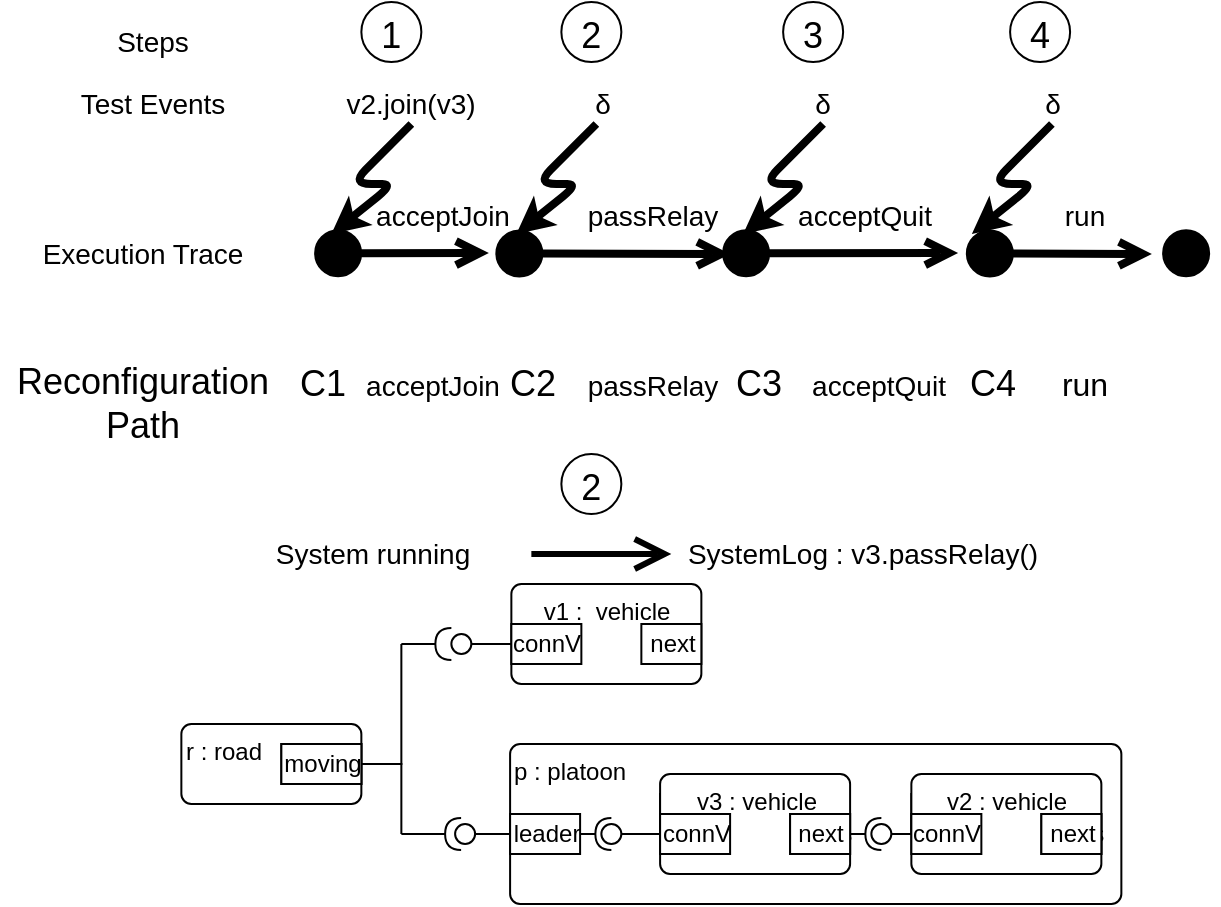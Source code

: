 <mxfile version="15.5.5" type="github">
  <diagram id="lkJuV_8Hjz_u02hnOVFe" name="Page-1">
    <mxGraphModel dx="1355" dy="1962" grid="1" gridSize="10" guides="1" tooltips="1" connect="1" arrows="1" fold="1" page="1" pageScale="1" pageWidth="827" pageHeight="1169" math="0" shadow="0">
      <root>
        <mxCell id="0" />
        <mxCell id="1" parent="0" />
        <mxCell id="5u9mOlkTlji1emKZOkSA-1" value="p : platoon" style="html=1;align=left;verticalAlign=top;rounded=1;absoluteArcSize=1;arcSize=10;dashed=0;" parent="1" vertex="1">
          <mxGeometry x="362.05" y="271" width="305.63" height="80" as="geometry" />
        </mxCell>
        <mxCell id="5u9mOlkTlji1emKZOkSA-2" value="connV" style="html=1;" parent="1" vertex="1">
          <mxGeometry x="437.05" y="296" width="50" height="20" as="geometry" />
        </mxCell>
        <mxCell id="5u9mOlkTlji1emKZOkSA-3" value="v3 : vehicle" style="html=1;align=center;verticalAlign=top;rounded=1;absoluteArcSize=1;arcSize=10;dashed=0;" parent="1" vertex="1">
          <mxGeometry x="437.05" y="286" width="95" height="50" as="geometry" />
        </mxCell>
        <mxCell id="5u9mOlkTlji1emKZOkSA-4" value="connV" style="html=1;" parent="1" vertex="1">
          <mxGeometry x="437.05" y="306" width="35" height="20" as="geometry" />
        </mxCell>
        <mxCell id="5u9mOlkTlji1emKZOkSA-5" value="docks" style="html=1;" parent="1" vertex="1">
          <mxGeometry x="502.05" y="306" width="30" height="20" as="geometry" />
        </mxCell>
        <mxCell id="5u9mOlkTlji1emKZOkSA-6" value="connV" style="html=1;" parent="1" vertex="1">
          <mxGeometry x="562.68" y="296" width="50" height="20" as="geometry" />
        </mxCell>
        <mxCell id="5u9mOlkTlji1emKZOkSA-7" value="v2 : vehicle" style="html=1;align=center;verticalAlign=top;rounded=1;absoluteArcSize=1;arcSize=10;dashed=0;" parent="1" vertex="1">
          <mxGeometry x="562.68" y="286" width="95" height="50" as="geometry" />
        </mxCell>
        <mxCell id="5u9mOlkTlji1emKZOkSA-8" value="connV" style="html=1;" parent="1" vertex="1">
          <mxGeometry x="562.68" y="306" width="35" height="20" as="geometry" />
        </mxCell>
        <mxCell id="5u9mOlkTlji1emKZOkSA-9" value="" style="rounded=0;orthogonalLoop=1;jettySize=auto;html=1;endArrow=none;endFill=0;exitX=0;exitY=0.5;exitDx=0;exitDy=0;" parent="1" source="5u9mOlkTlji1emKZOkSA-8" target="5u9mOlkTlji1emKZOkSA-11" edge="1">
          <mxGeometry relative="1" as="geometry">
            <mxPoint x="532.05" y="316" as="sourcePoint" />
          </mxGeometry>
        </mxCell>
        <mxCell id="5u9mOlkTlji1emKZOkSA-10" value="" style="rounded=0;orthogonalLoop=1;jettySize=auto;html=1;endArrow=halfCircle;endFill=0;endSize=6;strokeWidth=1;exitX=1;exitY=0.5;exitDx=0;exitDy=0;" parent="1" source="5u9mOlkTlji1emKZOkSA-22" edge="1">
          <mxGeometry relative="1" as="geometry">
            <mxPoint x="537.68" y="356" as="sourcePoint" />
            <mxPoint x="547.68" y="316" as="targetPoint" />
            <Array as="points">
              <mxPoint x="547.68" y="316" />
            </Array>
          </mxGeometry>
        </mxCell>
        <mxCell id="5u9mOlkTlji1emKZOkSA-11" value="" style="ellipse;whiteSpace=wrap;html=1;fontFamily=Helvetica;fontSize=12;fontColor=#000000;align=center;strokeColor=#000000;fillColor=#ffffff;points=[];aspect=fixed;resizable=0;" parent="1" vertex="1">
          <mxGeometry x="542.68" y="311" width="10" height="10" as="geometry" />
        </mxCell>
        <mxCell id="5u9mOlkTlji1emKZOkSA-12" value="docks" style="html=1;" parent="1" vertex="1">
          <mxGeometry x="627.68" y="306" width="30" height="20" as="geometry" />
        </mxCell>
        <mxCell id="5u9mOlkTlji1emKZOkSA-13" value="leader" style="html=1;" parent="1" vertex="1">
          <mxGeometry x="362.05" y="306" width="35" height="20" as="geometry" />
        </mxCell>
        <mxCell id="5u9mOlkTlji1emKZOkSA-14" value="" style="rounded=0;orthogonalLoop=1;jettySize=auto;html=1;endArrow=none;endFill=0;exitX=0;exitY=0.5;exitDx=0;exitDy=0;" parent="1" source="5u9mOlkTlji1emKZOkSA-4" edge="1">
          <mxGeometry relative="1" as="geometry">
            <mxPoint x="457.68" y="386" as="sourcePoint" />
            <mxPoint x="417.05" y="316" as="targetPoint" />
            <Array as="points" />
          </mxGeometry>
        </mxCell>
        <mxCell id="5u9mOlkTlji1emKZOkSA-15" value="" style="rounded=0;orthogonalLoop=1;jettySize=auto;html=1;endArrow=halfCircle;endFill=0;endSize=6;strokeWidth=1;" parent="1" edge="1">
          <mxGeometry relative="1" as="geometry">
            <mxPoint x="420.05" y="316" as="sourcePoint" />
            <mxPoint x="420.05" y="316" as="targetPoint" />
          </mxGeometry>
        </mxCell>
        <mxCell id="5u9mOlkTlji1emKZOkSA-16" value="" style="ellipse;whiteSpace=wrap;html=1;fontFamily=Helvetica;fontSize=12;fontColor=#000000;align=center;strokeColor=#000000;fillColor=#ffffff;points=[];aspect=fixed;resizable=0;" parent="1" vertex="1">
          <mxGeometry x="407.68" y="311" width="10" height="10" as="geometry" />
        </mxCell>
        <mxCell id="5u9mOlkTlji1emKZOkSA-17" value="" style="rounded=0;orthogonalLoop=1;jettySize=auto;html=1;endArrow=halfCircle;endFill=0;endSize=6;strokeWidth=1;exitX=1;exitY=0.5;exitDx=0;exitDy=0;" parent="1" source="5u9mOlkTlji1emKZOkSA-13" edge="1">
          <mxGeometry relative="1" as="geometry">
            <mxPoint x="437.05" y="316" as="sourcePoint" />
            <mxPoint x="412.68" y="316" as="targetPoint" />
            <Array as="points" />
          </mxGeometry>
        </mxCell>
        <mxCell id="5u9mOlkTlji1emKZOkSA-21" value="2" style="ellipse;fillColor=#ffffff;strokeColor=#000000;fontSize=18;" parent="1" vertex="1">
          <mxGeometry x="387.68" y="126" width="30" height="30" as="geometry" />
        </mxCell>
        <mxCell id="5u9mOlkTlji1emKZOkSA-22" value="next" style="html=1;" parent="1" vertex="1">
          <mxGeometry x="502.05" y="306" width="30" height="20" as="geometry" />
        </mxCell>
        <mxCell id="5u9mOlkTlji1emKZOkSA-23" value="next" style="html=1;" parent="1" vertex="1">
          <mxGeometry x="627.68" y="306" width="30" height="20" as="geometry" />
        </mxCell>
        <mxCell id="5u9mOlkTlji1emKZOkSA-24" value="&lt;div align=&quot;left&quot;&gt;r : road&lt;/div&gt;" style="html=1;align=left;verticalAlign=top;rounded=1;absoluteArcSize=1;arcSize=10;dashed=0;" parent="1" vertex="1">
          <mxGeometry x="197.68" y="261" width="90" height="40" as="geometry" />
        </mxCell>
        <mxCell id="5u9mOlkTlji1emKZOkSA-25" value="" style="rounded=0;orthogonalLoop=1;jettySize=auto;html=1;endArrow=none;endFill=0;exitX=1;exitY=0.5;exitDx=0;exitDy=0;" parent="1" source="5u9mOlkTlji1emKZOkSA-24" edge="1">
          <mxGeometry relative="1" as="geometry">
            <mxPoint x="422.68" y="396" as="sourcePoint" />
            <mxPoint x="307.68" y="221" as="targetPoint" />
            <Array as="points">
              <mxPoint x="307.68" y="281" />
              <mxPoint x="307.68" y="221" />
            </Array>
          </mxGeometry>
        </mxCell>
        <mxCell id="5u9mOlkTlji1emKZOkSA-26" value="v1 :&amp;nbsp; vehicle" style="html=1;align=center;verticalAlign=top;rounded=1;absoluteArcSize=1;arcSize=10;dashed=0;" parent="1" vertex="1">
          <mxGeometry x="362.68" y="191" width="95" height="50" as="geometry" />
        </mxCell>
        <mxCell id="5u9mOlkTlji1emKZOkSA-27" value="connV" style="html=1;" parent="1" vertex="1">
          <mxGeometry x="362.68" y="211" width="35" height="20" as="geometry" />
        </mxCell>
        <mxCell id="5u9mOlkTlji1emKZOkSA-28" value="next" style="html=1;" parent="1" vertex="1">
          <mxGeometry x="427.68" y="211" width="30" height="20" as="geometry" />
        </mxCell>
        <mxCell id="5u9mOlkTlji1emKZOkSA-29" value="" style="rounded=0;orthogonalLoop=1;jettySize=auto;html=1;endArrow=none;endFill=0;exitX=1;exitY=0.5;exitDx=0;exitDy=0;" parent="1" source="5u9mOlkTlji1emKZOkSA-24" edge="1">
          <mxGeometry relative="1" as="geometry">
            <mxPoint x="285.68" y="400" as="sourcePoint" />
            <mxPoint x="307.68" y="316" as="targetPoint" />
            <Array as="points">
              <mxPoint x="307.68" y="281" />
            </Array>
          </mxGeometry>
        </mxCell>
        <mxCell id="5u9mOlkTlji1emKZOkSA-30" value="" style="ellipse;whiteSpace=wrap;html=1;fontFamily=Helvetica;fontSize=12;fontColor=#000000;align=center;strokeColor=#000000;fillColor=#ffffff;points=[];aspect=fixed;resizable=0;" parent="1" vertex="1">
          <mxGeometry x="334.55" y="311" width="10" height="10" as="geometry" />
        </mxCell>
        <mxCell id="5u9mOlkTlji1emKZOkSA-31" value="" style="rounded=1;orthogonalLoop=1;jettySize=auto;html=1;endArrow=halfCircle;endFill=0;endSize=6;strokeWidth=1;targetPerimeterSpacing=-3;sourcePerimeterSpacing=0;" parent="1" target="5u9mOlkTlji1emKZOkSA-30" edge="1">
          <mxGeometry relative="1" as="geometry">
            <mxPoint x="307.68" y="316" as="sourcePoint" />
            <mxPoint x="339.55" y="316" as="targetPoint" />
            <Array as="points">
              <mxPoint x="317.68" y="316" />
              <mxPoint x="327.68" y="316" />
            </Array>
          </mxGeometry>
        </mxCell>
        <mxCell id="5u9mOlkTlji1emKZOkSA-32" value="connV" style="html=1;" parent="1" vertex="1">
          <mxGeometry x="247.68" y="271" width="40" height="20" as="geometry" />
        </mxCell>
        <mxCell id="5u9mOlkTlji1emKZOkSA-33" value="moving" style="html=1;" parent="1" vertex="1">
          <mxGeometry x="247.68" y="271" width="40" height="20" as="geometry" />
        </mxCell>
        <mxCell id="5u9mOlkTlji1emKZOkSA-34" value="" style="rounded=0;orthogonalLoop=1;jettySize=auto;html=1;endArrow=none;endFill=0;exitX=0;exitY=0.5;exitDx=0;exitDy=0;" parent="1" source="5u9mOlkTlji1emKZOkSA-13" edge="1">
          <mxGeometry relative="1" as="geometry">
            <mxPoint x="359.55" y="316" as="sourcePoint" />
            <mxPoint x="344.55" y="316" as="targetPoint" />
          </mxGeometry>
        </mxCell>
        <mxCell id="5u9mOlkTlji1emKZOkSA-35" value="" style="ellipse;whiteSpace=wrap;html=1;fontFamily=Helvetica;fontSize=12;fontColor=#000000;align=center;strokeColor=#000000;fillColor=#ffffff;points=[];aspect=fixed;resizable=0;" parent="1" vertex="1">
          <mxGeometry x="332.68" y="216" width="10" height="10" as="geometry" />
        </mxCell>
        <mxCell id="5u9mOlkTlji1emKZOkSA-36" value="" style="rounded=0;orthogonalLoop=1;jettySize=auto;html=1;endArrow=halfCircle;endFill=0;endSize=6;strokeWidth=1;" parent="1" target="5u9mOlkTlji1emKZOkSA-35" edge="1">
          <mxGeometry relative="1" as="geometry">
            <mxPoint x="307.68" y="221" as="sourcePoint" />
            <mxPoint x="337.68" y="211" as="targetPoint" />
            <Array as="points" />
          </mxGeometry>
        </mxCell>
        <mxCell id="5u9mOlkTlji1emKZOkSA-37" value="" style="rounded=0;orthogonalLoop=1;jettySize=auto;html=1;endArrow=none;endFill=0;exitX=0;exitY=0.5;exitDx=0;exitDy=0;" parent="1" edge="1">
          <mxGeometry relative="1" as="geometry">
            <mxPoint x="362.68" y="221" as="sourcePoint" />
            <mxPoint x="342.68" y="221" as="targetPoint" />
          </mxGeometry>
        </mxCell>
        <mxCell id="5u9mOlkTlji1emKZOkSA-38" value="&lt;font style=&quot;font-size: 14px&quot;&gt;System running&lt;br&gt;&lt;/font&gt;" style="text;html=1;align=center;verticalAlign=middle;resizable=0;points=[];autosize=1;" parent="1" vertex="1">
          <mxGeometry x="237.68" y="166" width="110" height="20" as="geometry" />
        </mxCell>
        <mxCell id="5u9mOlkTlji1emKZOkSA-39" value="" style="endArrow=open;endFill=1;endSize=12;html=1;strokeWidth=3;" parent="1" edge="1">
          <mxGeometry width="160" relative="1" as="geometry">
            <mxPoint x="372.68" y="176" as="sourcePoint" />
            <mxPoint x="442.68" y="176" as="targetPoint" />
          </mxGeometry>
        </mxCell>
        <mxCell id="5u9mOlkTlji1emKZOkSA-40" value="&lt;font style=&quot;font-size: 14px&quot;&gt;SystemLog : v3.passRelay()&lt;/font&gt;" style="text;html=1;align=center;verticalAlign=middle;resizable=0;points=[];autosize=1;" parent="1" vertex="1">
          <mxGeometry x="442.68" y="166" width="190" height="20" as="geometry" />
        </mxCell>
        <mxCell id="pqJGfPliOIPzBImoTOdj-1" value="&lt;font style=&quot;font-size: 14px&quot;&gt;Test Events &lt;/font&gt;" style="text;html=1;align=center;verticalAlign=middle;resizable=0;points=[];autosize=1;fontSize=18;" parent="1" vertex="1">
          <mxGeometry x="137.68" y="-65" width="90" height="30" as="geometry" />
        </mxCell>
        <mxCell id="pqJGfPliOIPzBImoTOdj-2" value="Reconfiguration&lt;br&gt;Path" style="text;html=1;align=center;verticalAlign=middle;resizable=0;points=[];autosize=1;fontSize=18;" parent="1" vertex="1">
          <mxGeometry x="107.68" y="76" width="140" height="50" as="geometry" />
        </mxCell>
        <mxCell id="pqJGfPliOIPzBImoTOdj-3" value="" style="endArrow=open;startArrow=circle;endFill=0;startFill=1;endSize=8;html=1;strokeWidth=4;fontSize=18;" parent="1" edge="1">
          <mxGeometry width="160" relative="1" as="geometry">
            <mxPoint x="262.06" y="25.67" as="sourcePoint" />
            <mxPoint x="351.44" y="25.5" as="targetPoint" />
          </mxGeometry>
        </mxCell>
        <mxCell id="pqJGfPliOIPzBImoTOdj-4" value="C1" style="text;html=1;align=center;verticalAlign=middle;resizable=0;points=[];autosize=1;fontSize=18;" parent="1" vertex="1">
          <mxGeometry x="247.68" y="76" width="40" height="30" as="geometry" />
        </mxCell>
        <mxCell id="pqJGfPliOIPzBImoTOdj-5" value="" style="endArrow=open;startArrow=circle;endFill=0;startFill=1;endSize=8;html=1;strokeWidth=4;fontSize=18;" parent="1" edge="1">
          <mxGeometry width="160" relative="1" as="geometry">
            <mxPoint x="466.06" y="25.67" as="sourcePoint" />
            <mxPoint x="586.06" y="25.5" as="targetPoint" />
          </mxGeometry>
        </mxCell>
        <mxCell id="pqJGfPliOIPzBImoTOdj-6" value="" style="endArrow=open;startArrow=circle;endFill=0;startFill=1;endSize=8;html=1;strokeWidth=4;fontSize=18;" parent="1" edge="1">
          <mxGeometry width="160" relative="1" as="geometry">
            <mxPoint x="587.93" y="25.67" as="sourcePoint" />
            <mxPoint x="682.94" y="26" as="targetPoint" />
          </mxGeometry>
        </mxCell>
        <mxCell id="pqJGfPliOIPzBImoTOdj-7" value="" style="endArrow=none;startArrow=circle;endFill=0;startFill=1;endSize=8;html=1;strokeWidth=4;fontSize=18;" parent="1" edge="1">
          <mxGeometry width="160" relative="1" as="geometry">
            <mxPoint x="686.06" y="25.84" as="sourcePoint" />
            <mxPoint x="706.06" y="25.5" as="targetPoint" />
          </mxGeometry>
        </mxCell>
        <mxCell id="pqJGfPliOIPzBImoTOdj-8" value="C4" style="text;html=1;align=center;verticalAlign=middle;resizable=0;points=[];autosize=1;fontSize=18;" parent="1" vertex="1">
          <mxGeometry x="582.68" y="76" width="40" height="30" as="geometry" />
        </mxCell>
        <mxCell id="pqJGfPliOIPzBImoTOdj-9" value="&lt;font style=&quot;font-size: 14px&quot;&gt;passRelay&lt;/font&gt;" style="text;html=1;align=center;verticalAlign=middle;resizable=0;points=[];autosize=1;fontSize=18;" parent="1" vertex="1">
          <mxGeometry x="392.68" y="-9" width="80" height="30" as="geometry" />
        </mxCell>
        <mxCell id="pqJGfPliOIPzBImoTOdj-10" value="" style="endArrow=classic;html=1;strokeWidth=4;fontSize=18;" parent="1" edge="1">
          <mxGeometry width="50" height="50" relative="1" as="geometry">
            <mxPoint x="405.18" y="-39" as="sourcePoint" />
            <mxPoint x="365.18" y="16" as="targetPoint" />
            <Array as="points">
              <mxPoint x="375.18" y="-9" />
              <mxPoint x="396.18" y="-9" />
            </Array>
          </mxGeometry>
        </mxCell>
        <mxCell id="pqJGfPliOIPzBImoTOdj-11" value="&lt;font style=&quot;font-size: 14px&quot;&gt;v2.join(v3)&lt;/font&gt;" style="text;html=1;align=center;verticalAlign=middle;resizable=0;points=[];autosize=1;fontSize=18;" parent="1" vertex="1">
          <mxGeometry x="272.06" y="-65" width="80" height="30" as="geometry" />
        </mxCell>
        <mxCell id="pqJGfPliOIPzBImoTOdj-12" value="" style="endArrow=open;startArrow=circle;endFill=0;startFill=1;endSize=8;html=1;strokeWidth=4;fontSize=18;" parent="1" edge="1">
          <mxGeometry width="160" relative="1" as="geometry">
            <mxPoint x="352.68" y="25.67" as="sourcePoint" />
            <mxPoint x="472.06" y="26" as="targetPoint" />
          </mxGeometry>
        </mxCell>
        <mxCell id="pqJGfPliOIPzBImoTOdj-13" value="C2" style="text;html=1;align=center;verticalAlign=middle;resizable=0;points=[];autosize=1;fontSize=18;" parent="1" vertex="1">
          <mxGeometry x="352.68" y="76" width="40" height="30" as="geometry" />
        </mxCell>
        <mxCell id="pqJGfPliOIPzBImoTOdj-14" value="C3" style="text;html=1;align=center;verticalAlign=middle;resizable=0;points=[];autosize=1;fontSize=18;" parent="1" vertex="1">
          <mxGeometry x="466.06" y="76" width="40" height="30" as="geometry" />
        </mxCell>
        <mxCell id="pqJGfPliOIPzBImoTOdj-15" value="&lt;font style=&quot;font-size: 14px&quot;&gt;run&lt;/font&gt;" style="text;html=1;align=center;verticalAlign=middle;resizable=0;points=[];autosize=1;fontSize=18;" parent="1" vertex="1">
          <mxGeometry x="628.56" y="-9" width="40" height="30" as="geometry" />
        </mxCell>
        <mxCell id="pqJGfPliOIPzBImoTOdj-16" value="4" style="ellipse;fillColor=#ffffff;strokeColor=#000000;fontSize=18;" parent="1" vertex="1">
          <mxGeometry x="612.05" y="-100" width="30" height="30" as="geometry" />
        </mxCell>
        <mxCell id="pqJGfPliOIPzBImoTOdj-17" value="3" style="ellipse;fillColor=#ffffff;strokeColor=#000000;fontSize=18;" parent="1" vertex="1">
          <mxGeometry x="498.56" y="-100" width="30" height="30" as="geometry" />
        </mxCell>
        <mxCell id="pqJGfPliOIPzBImoTOdj-18" value="2" style="ellipse;fillColor=#ffffff;strokeColor=#000000;fontSize=18;" parent="1" vertex="1">
          <mxGeometry x="387.68" y="-100" width="30" height="30" as="geometry" />
        </mxCell>
        <mxCell id="pqJGfPliOIPzBImoTOdj-19" value="1" style="ellipse;fillColor=#ffffff;strokeColor=#000000;fontSize=18;" parent="1" vertex="1">
          <mxGeometry x="287.68" y="-100" width="30" height="30" as="geometry" />
        </mxCell>
        <mxCell id="pqJGfPliOIPzBImoTOdj-20" value="&lt;font style=&quot;font-size: 14px&quot;&gt;acceptJoin&lt;/font&gt;" style="text;html=1;align=center;verticalAlign=middle;resizable=0;points=[];autosize=1;fontSize=18;" parent="1" vertex="1">
          <mxGeometry x="287.68" y="-9" width="80" height="30" as="geometry" />
        </mxCell>
        <mxCell id="pqJGfPliOIPzBImoTOdj-21" value="&lt;font style=&quot;font-size: 14px&quot;&gt;acceptQuit&lt;/font&gt;" style="text;html=1;align=center;verticalAlign=middle;resizable=0;points=[];autosize=1;fontSize=18;" parent="1" vertex="1">
          <mxGeometry x="498.56" y="-9" width="80" height="30" as="geometry" />
        </mxCell>
        <mxCell id="pqJGfPliOIPzBImoTOdj-22" value="&lt;font style=&quot;font-size: 14px&quot;&gt; δ&lt;/font&gt;" style="text;html=1;align=center;verticalAlign=middle;resizable=0;points=[];autosize=1;fontSize=18;" parent="1" vertex="1">
          <mxGeometry x="507.68" y="-65" width="20" height="30" as="geometry" />
        </mxCell>
        <mxCell id="pqJGfPliOIPzBImoTOdj-23" value="&lt;font style=&quot;font-size: 14px&quot;&gt; δ&lt;/font&gt;" style="text;html=1;align=center;verticalAlign=middle;resizable=0;points=[];autosize=1;fontSize=18;" parent="1" vertex="1">
          <mxGeometry x="397.68" y="-65" width="20" height="30" as="geometry" />
        </mxCell>
        <mxCell id="pqJGfPliOIPzBImoTOdj-24" value="&lt;font style=&quot;font-size: 14px&quot;&gt;Steps&lt;/font&gt;" style="text;html=1;align=center;verticalAlign=middle;resizable=0;points=[];autosize=1;strokeColor=none;" parent="1" vertex="1">
          <mxGeometry x="157.68" y="-90" width="50" height="20" as="geometry" />
        </mxCell>
        <mxCell id="pqJGfPliOIPzBImoTOdj-25" value="&lt;font style=&quot;font-size: 14px&quot;&gt;Execution Trace&lt;/font&gt;" style="text;html=1;align=center;verticalAlign=middle;resizable=0;points=[];autosize=1;strokeColor=none;" parent="1" vertex="1">
          <mxGeometry x="117.68" y="16" width="120" height="20" as="geometry" />
        </mxCell>
        <mxCell id="pqJGfPliOIPzBImoTOdj-26" value="&lt;font style=&quot;font-size: 16px&quot;&gt;run&lt;/font&gt;" style="text;html=1;align=center;verticalAlign=middle;resizable=0;points=[];autosize=1;fontSize=18;" parent="1" vertex="1">
          <mxGeometry x="628.56" y="76" width="40" height="30" as="geometry" />
        </mxCell>
        <mxCell id="pqJGfPliOIPzBImoTOdj-27" value="&lt;font style=&quot;font-size: 14px&quot;&gt;acceptJoin&lt;/font&gt;" style="text;html=1;align=center;verticalAlign=middle;resizable=0;points=[];autosize=1;fontSize=18;" parent="1" vertex="1">
          <mxGeometry x="282.68" y="76" width="80" height="30" as="geometry" />
        </mxCell>
        <mxCell id="pqJGfPliOIPzBImoTOdj-28" value="&lt;font style=&quot;font-size: 14px&quot;&gt;acceptQuit&lt;/font&gt;" style="text;html=1;align=center;verticalAlign=middle;resizable=0;points=[];autosize=1;fontSize=18;" parent="1" vertex="1">
          <mxGeometry x="506.06" y="76" width="80" height="30" as="geometry" />
        </mxCell>
        <mxCell id="pqJGfPliOIPzBImoTOdj-29" value="" style="endArrow=classic;html=1;strokeWidth=4;fontSize=18;" parent="1" edge="1">
          <mxGeometry width="50" height="50" relative="1" as="geometry">
            <mxPoint x="518.56" y="-39" as="sourcePoint" />
            <mxPoint x="478.56" y="16" as="targetPoint" />
            <Array as="points">
              <mxPoint x="488.56" y="-9" />
              <mxPoint x="509.56" y="-9" />
            </Array>
          </mxGeometry>
        </mxCell>
        <mxCell id="pqJGfPliOIPzBImoTOdj-30" value="" style="endArrow=classic;html=1;strokeWidth=4;fontSize=18;" parent="1" edge="1">
          <mxGeometry width="50" height="50" relative="1" as="geometry">
            <mxPoint x="632.94" y="-39" as="sourcePoint" />
            <mxPoint x="592.94" y="16" as="targetPoint" />
            <Array as="points">
              <mxPoint x="602.94" y="-9" />
              <mxPoint x="623.94" y="-9" />
            </Array>
          </mxGeometry>
        </mxCell>
        <mxCell id="pqJGfPliOIPzBImoTOdj-31" value="" style="endArrow=classic;html=1;strokeWidth=4;fontSize=18;" parent="1" edge="1">
          <mxGeometry width="50" height="50" relative="1" as="geometry">
            <mxPoint x="312.68" y="-39" as="sourcePoint" />
            <mxPoint x="272.68" y="16" as="targetPoint" />
            <Array as="points">
              <mxPoint x="282.68" y="-9" />
              <mxPoint x="303.68" y="-9" />
            </Array>
          </mxGeometry>
        </mxCell>
        <mxCell id="pqJGfPliOIPzBImoTOdj-32" value="&lt;font style=&quot;font-size: 14px&quot;&gt; δ&lt;/font&gt;" style="text;html=1;align=center;verticalAlign=middle;resizable=0;points=[];autosize=1;fontSize=18;" parent="1" vertex="1">
          <mxGeometry x="622.68" y="-65" width="20" height="30" as="geometry" />
        </mxCell>
        <mxCell id="pqJGfPliOIPzBImoTOdj-33" value="&lt;font style=&quot;font-size: 14px&quot;&gt;passRelay&lt;/font&gt;" style="text;html=1;align=center;verticalAlign=middle;resizable=0;points=[];autosize=1;fontSize=18;" parent="1" vertex="1">
          <mxGeometry x="392.68" y="76" width="80" height="30" as="geometry" />
        </mxCell>
      </root>
    </mxGraphModel>
  </diagram>
</mxfile>
